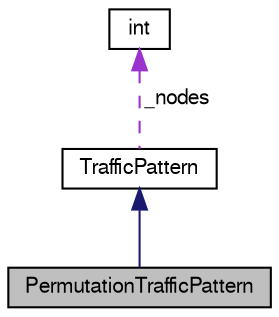 digraph "PermutationTrafficPattern"
{
  bgcolor="transparent";
  edge [fontname="FreeSans",fontsize="10",labelfontname="FreeSans",labelfontsize="10"];
  node [fontname="FreeSans",fontsize="10",shape=record];
  Node12 [label="PermutationTrafficPattern",height=0.2,width=0.4,color="black", fillcolor="grey75", style="filled", fontcolor="black"];
  Node13 -> Node12 [dir="back",color="midnightblue",fontsize="10",style="solid",fontname="FreeSans"];
  Node13 [label="TrafficPattern",height=0.2,width=0.4,color="black",URL="$classTrafficPattern.html"];
  Node14 -> Node13 [dir="back",color="darkorchid3",fontsize="10",style="dashed",label=" _nodes" ,fontname="FreeSans"];
  Node14 [label="int",height=0.2,width=0.4,color="black",URL="$classint.html"];
}
